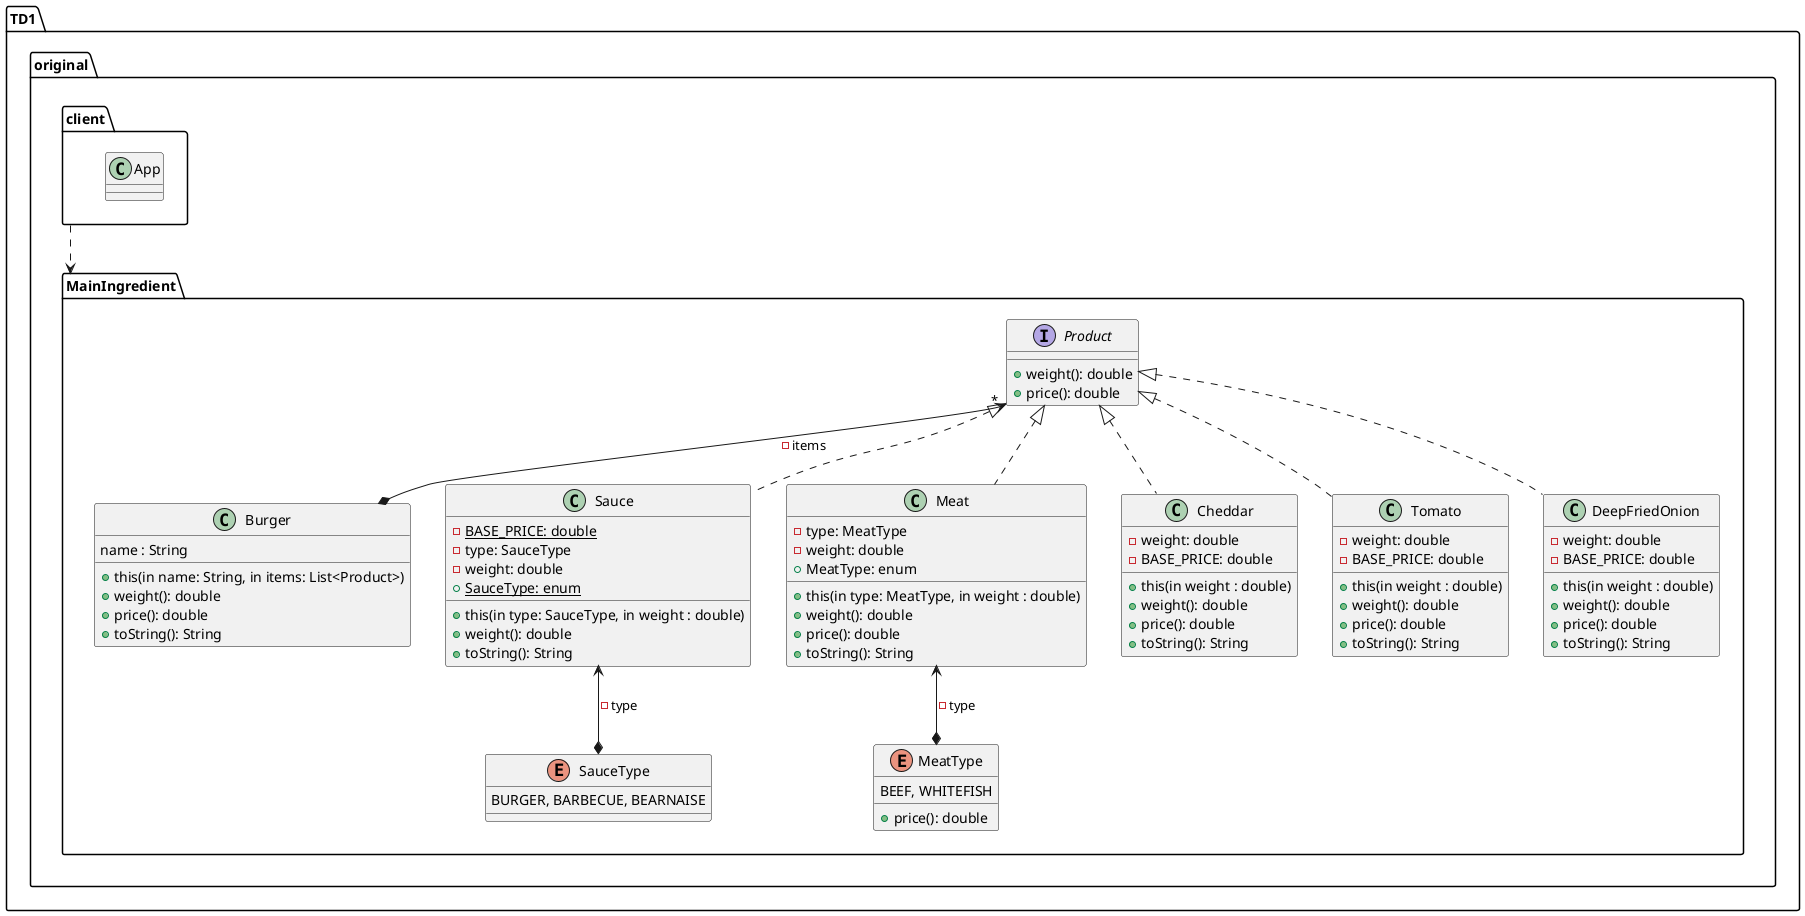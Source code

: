 @startuml TD1Original
package TD1 {
  package original {
    package MainIngredient {
        interface Product{
        +weight(): double
        +price(): double
        }

        class Burger{
        name : String

        +this(in name: String, in items: List<Product>)
        +weight(): double
        +price(): double
        +toString(): String
        }

        class Sauce implements Product{
        -BASE_PRICE: {static} double
        -type: SauceType
        -weight: double
        +SauceType: {static} enum

        +this(in type: SauceType, in weight : double)
        +weight(): double
        +toString(): String
        }

        class Meat implements Product{
        -type: MeatType
        -weight: double
        +MeatType: enum

        +this(in type: MeatType, in weight : double)
        +weight(): double
        +price(): double
        +toString(): String
        }

        class Cheddar implements Product{
        -weight: double
        -BASE_PRICE: double

        +this(in weight : double)
        +weight(): double
        +price(): double
        +toString(): String
        }

        class Tomato implements Product{
        -weight: double
        -BASE_PRICE: double

        +this(in weight : double)
        +weight(): double
        +price(): double
        +toString(): String
        }

        class DeepFriedOnion implements Product{
        -weight: double
        -BASE_PRICE: double

        +this(in weight : double)
        +weight(): double
        +price(): double
        +toString(): String
        }

        enum SauceType{
        BURGER, BARBECUE, BEARNAISE
        }

        enum MeatType{
        BEEF, WHITEFISH
        +price(): double
        }


        Product "*" <--*  Burger : -items

        Sauce <--* SauceType : -type
        Meat <--* MeatType : -type
    }

    package client {
        class App
    }
  }

  client ..> MainIngredient

}



@enduml